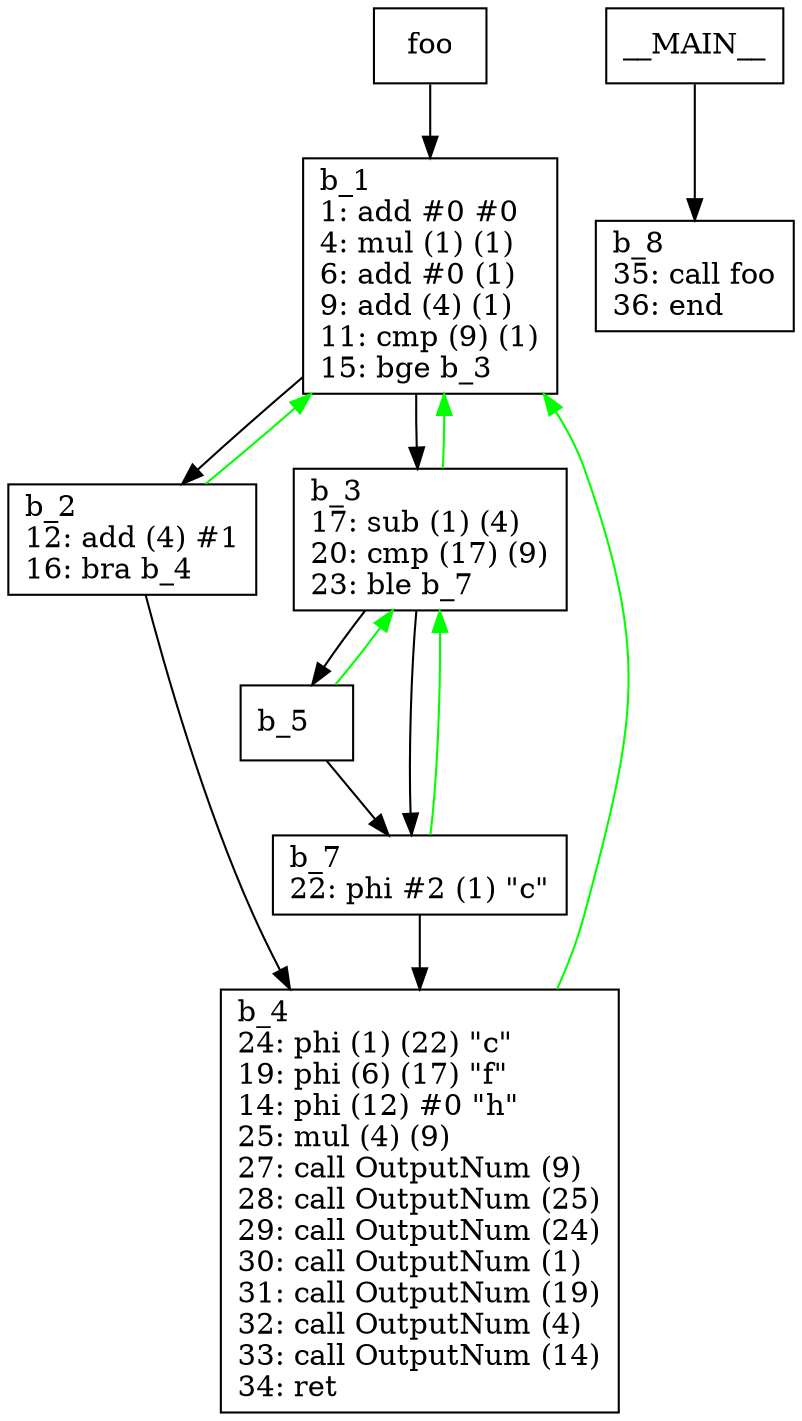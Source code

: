 digraph Computation {
node [shape=box];
foo -> b_1;
b_1 [label="b_1\l1: add #0 #0\l4: mul (1) (1)\l6: add #0 (1)\l9: add (4) (1)\l11: cmp (9) (1)\l15: bge b_3\l"]
b_1 -> b_2;
b_2 [label="b_2\l12: add (4) #1\l16: bra b_4\l"]
b_2 -> b_4;
b_4 [label="b_4\l24: phi (1) (22) \"c\"\l19: phi (6) (17) \"f\"\l14: phi (12) #0 \"h\"\l25: mul (4) (9)\l27: call OutputNum (9)\l28: call OutputNum (25)\l29: call OutputNum (24)\l30: call OutputNum (1)\l31: call OutputNum (19)\l32: call OutputNum (4)\l33: call OutputNum (14)\l34: ret \l"]
b_4 -> b_1[color="green"];
b_2 -> b_1[color="green"];
b_1 -> b_3;
b_3 [label="b_3\l17: sub (1) (4)\l20: cmp (17) (9)\l23: ble b_7\l"]
b_3 -> b_5;
b_5 [label="b_5\l"]
b_5 -> b_7;
b_7 [label="b_7\l22: phi #2 (1) \"c\"\l"]
b_7 -> b_4;
b_7 -> b_3[color="green"];
b_5 -> b_3[color="green"];
b_3 -> b_7;
b_3 -> b_1[color="green"];
__MAIN__ -> b_8;
b_8 [label="b_8\l35: call foo\l36: end\l"]
}